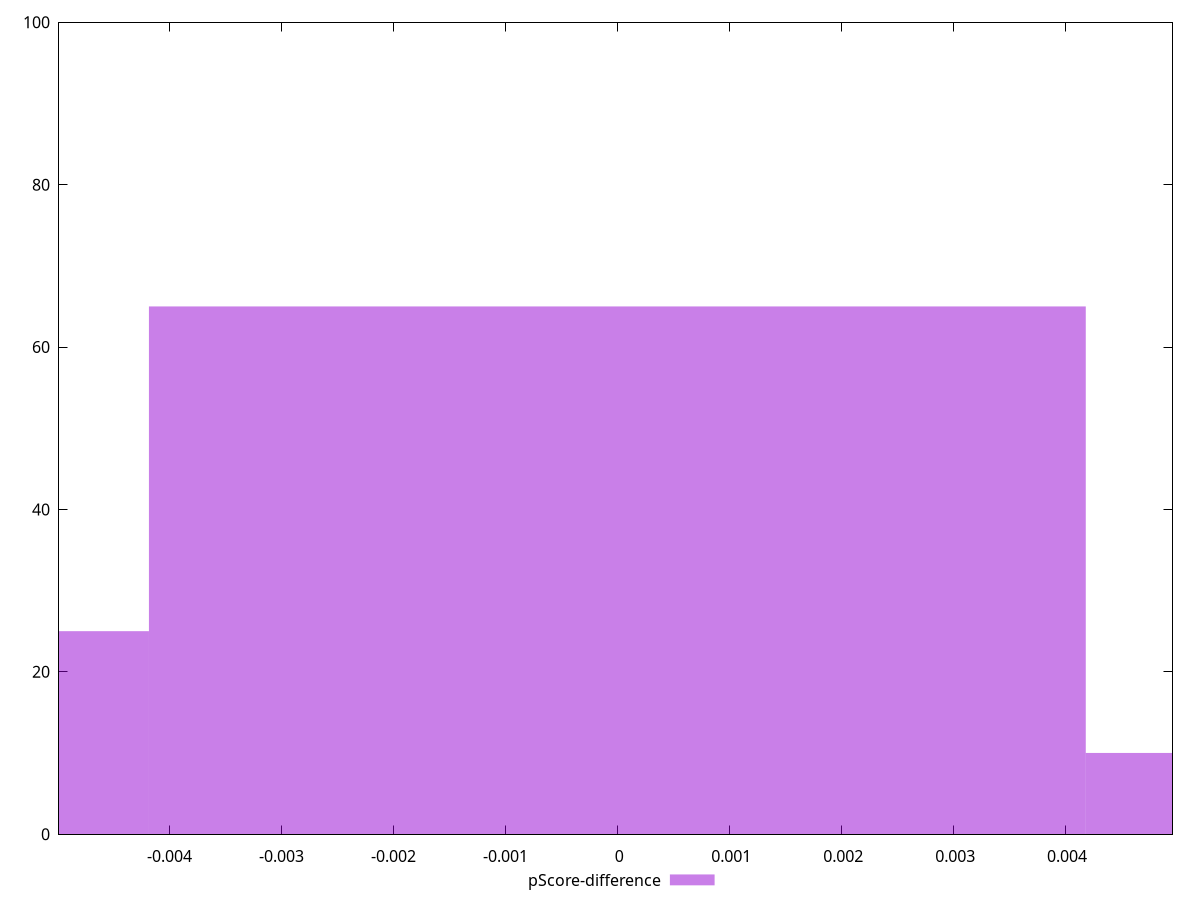 reset

$pScoreDifference <<EOF
0 65
0.008369442271330168 10
-0.008369442271330168 25
EOF

set key outside below
set boxwidth 0.008369442271330168
set xrange [-0.004988118675198237:0.004959521432419029]
set yrange [0:100]
set trange [0:100]
set style fill transparent solid 0.5 noborder
set terminal svg size 640, 490 enhanced background rgb 'white'
set output "report_00018_2021-02-10T15-25-16.877Z/largest-contentful-paint/samples/pages+cached+noadtech/pScore-difference/histogram.svg"

plot $pScoreDifference title "pScore-difference" with boxes

reset

